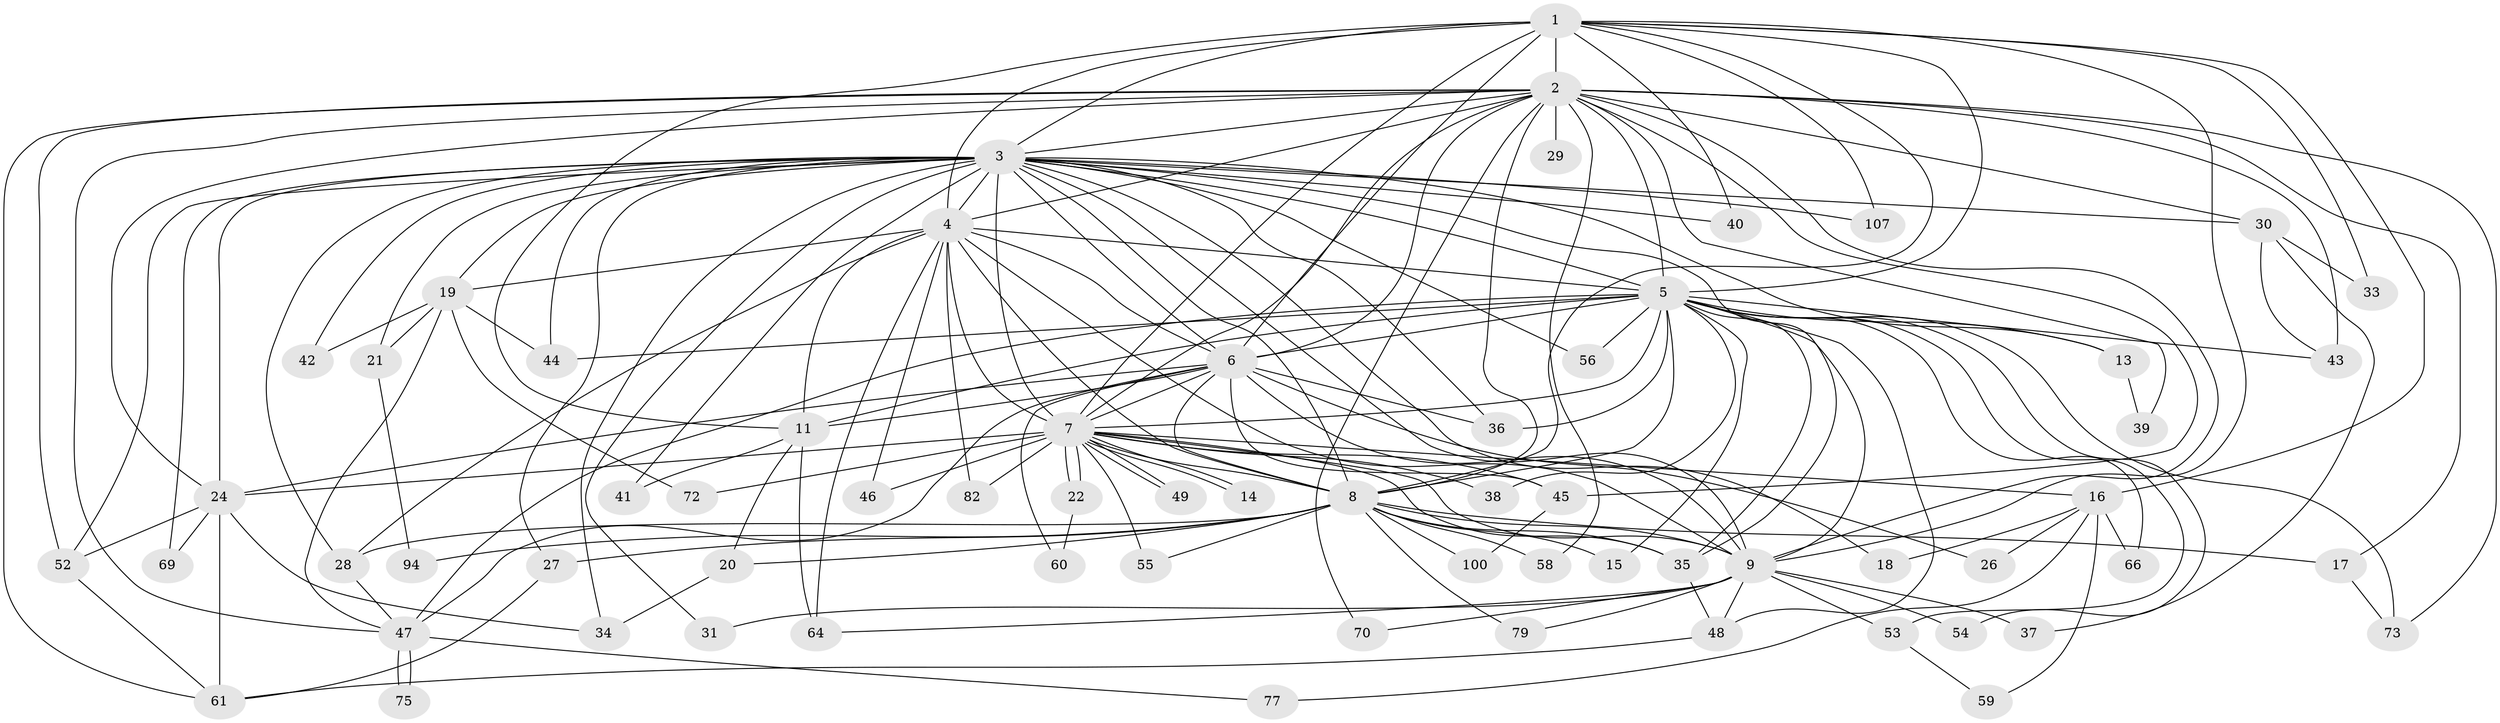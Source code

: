 // original degree distribution, {18: 0.00909090909090909, 14: 0.00909090909090909, 26: 0.01818181818181818, 19: 0.01818181818181818, 27: 0.00909090909090909, 23: 0.00909090909090909, 17: 0.00909090909090909, 25: 0.00909090909090909, 7: 0.01818181818181818, 9: 0.00909090909090909, 3: 0.11818181818181818, 2: 0.6272727272727273, 8: 0.02727272727272727, 5: 0.03636363636363636, 4: 0.07272727272727272}
// Generated by graph-tools (version 1.1) at 2025/17/03/04/25 18:17:33]
// undirected, 66 vertices, 171 edges
graph export_dot {
graph [start="1"]
  node [color=gray90,style=filled];
  1 [super="+32"];
  2 [super="+84+10"];
  3 [super="+65+12+99+23+71"];
  4;
  5;
  6 [super="+91+98+110"];
  7;
  8;
  9;
  11 [super="+97+109"];
  13;
  14;
  15;
  16;
  17;
  18;
  19 [super="+62"];
  20;
  21;
  22;
  24 [super="+95"];
  26;
  27 [super="+83"];
  28 [super="+51"];
  29;
  30;
  31;
  33;
  34 [super="+87"];
  35 [super="+63+108"];
  36;
  37;
  38;
  39;
  40;
  41;
  42;
  43 [super="+78"];
  44 [super="+105+57"];
  45;
  46;
  47 [super="+102+104+50"];
  48 [super="+80+88"];
  49;
  52 [super="+67"];
  53;
  54;
  55;
  56;
  58 [super="+103+74"];
  59;
  60;
  61 [super="+76"];
  64 [super="+81"];
  66;
  69;
  70;
  72 [super="+93"];
  73 [super="+101"];
  75;
  77;
  79;
  82;
  94;
  100;
  107;
  1 -- 2 [weight=5];
  1 -- 3;
  1 -- 4;
  1 -- 5;
  1 -- 6;
  1 -- 7;
  1 -- 8 [weight=2];
  1 -- 9;
  1 -- 16;
  1 -- 33;
  1 -- 40;
  1 -- 107;
  1 -- 11;
  2 -- 3 [weight=3];
  2 -- 4 [weight=3];
  2 -- 5 [weight=3];
  2 -- 6 [weight=3];
  2 -- 7 [weight=2];
  2 -- 8 [weight=2];
  2 -- 9 [weight=2];
  2 -- 29 [weight=2];
  2 -- 39;
  2 -- 58 [weight=2];
  2 -- 70;
  2 -- 73;
  2 -- 17;
  2 -- 24;
  2 -- 30;
  2 -- 43 [weight=2];
  2 -- 45;
  2 -- 47;
  2 -- 61;
  2 -- 52;
  3 -- 4 [weight=3];
  3 -- 5 [weight=2];
  3 -- 6;
  3 -- 7 [weight=2];
  3 -- 8;
  3 -- 9;
  3 -- 13;
  3 -- 19 [weight=2];
  3 -- 30;
  3 -- 31;
  3 -- 35;
  3 -- 40;
  3 -- 41;
  3 -- 42;
  3 -- 52;
  3 -- 56;
  3 -- 69;
  3 -- 24;
  3 -- 34;
  3 -- 44;
  3 -- 18;
  3 -- 21;
  3 -- 28;
  3 -- 107;
  3 -- 27 [weight=2];
  3 -- 36;
  4 -- 5;
  4 -- 6 [weight=2];
  4 -- 7;
  4 -- 8;
  4 -- 9;
  4 -- 11;
  4 -- 28;
  4 -- 46;
  4 -- 64;
  4 -- 82;
  4 -- 19;
  5 -- 6;
  5 -- 7;
  5 -- 8;
  5 -- 9;
  5 -- 11;
  5 -- 13;
  5 -- 15;
  5 -- 36;
  5 -- 38;
  5 -- 44 [weight=2];
  5 -- 53;
  5 -- 54;
  5 -- 56;
  5 -- 66;
  5 -- 73;
  5 -- 48;
  5 -- 47;
  5 -- 35;
  5 -- 43;
  6 -- 7;
  6 -- 8 [weight=2];
  6 -- 9;
  6 -- 24;
  6 -- 26;
  6 -- 36;
  6 -- 47;
  6 -- 60;
  6 -- 11;
  6 -- 45;
  7 -- 8;
  7 -- 9;
  7 -- 14;
  7 -- 14;
  7 -- 16;
  7 -- 22;
  7 -- 22;
  7 -- 24;
  7 -- 35;
  7 -- 38;
  7 -- 45;
  7 -- 46;
  7 -- 49;
  7 -- 49;
  7 -- 55;
  7 -- 72 [weight=2];
  7 -- 82;
  8 -- 9;
  8 -- 15;
  8 -- 17;
  8 -- 20;
  8 -- 27;
  8 -- 28;
  8 -- 55;
  8 -- 58 [weight=2];
  8 -- 79;
  8 -- 94;
  8 -- 100;
  8 -- 35;
  9 -- 31;
  9 -- 37;
  9 -- 48;
  9 -- 53;
  9 -- 54;
  9 -- 64;
  9 -- 70;
  9 -- 79;
  11 -- 20;
  11 -- 41;
  11 -- 64;
  13 -- 39;
  16 -- 18;
  16 -- 26;
  16 -- 59;
  16 -- 66;
  16 -- 77;
  17 -- 73;
  19 -- 21;
  19 -- 42;
  19 -- 72;
  19 -- 47;
  19 -- 44;
  20 -- 34;
  21 -- 94;
  22 -- 60;
  24 -- 34;
  24 -- 52;
  24 -- 69;
  24 -- 61;
  27 -- 61;
  28 -- 47;
  30 -- 33;
  30 -- 37;
  30 -- 43;
  35 -- 48;
  45 -- 100;
  47 -- 75;
  47 -- 75;
  47 -- 77;
  48 -- 61;
  52 -- 61;
  53 -- 59;
}
